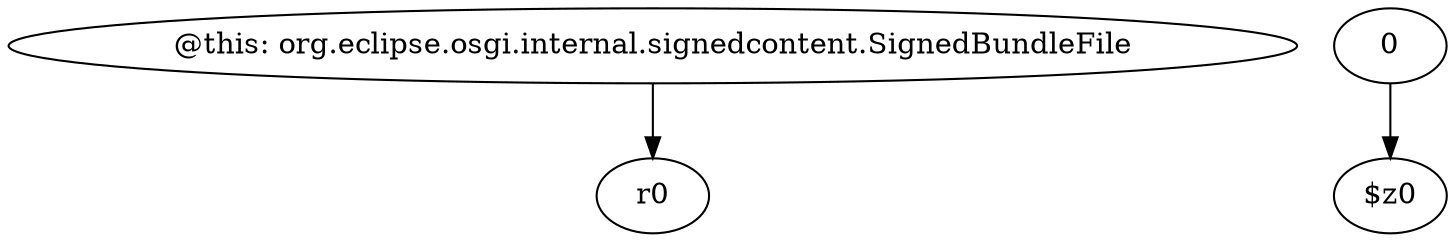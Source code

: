 digraph g {
0[label="@this: org.eclipse.osgi.internal.signedcontent.SignedBundleFile"]
1[label="r0"]
0->1[label=""]
2[label="0"]
3[label="$z0"]
2->3[label=""]
}